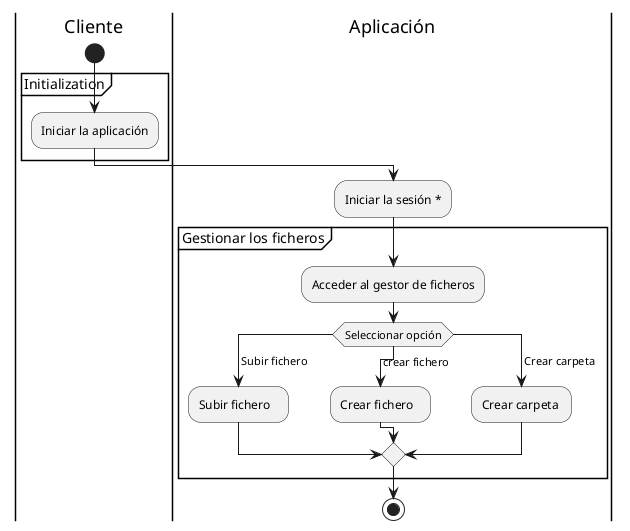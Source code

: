 @startuml
'https://plantuml.com/activity-diagram-beta
'!theme amiga from https://raw.githubusercontent.com/plantuml/plantuml/master/themes

'Iniciar Sesión
skinparam defaultFontName consolas
skinparam minClassWidth 100
skinparam conditionStyle inside

|Cliente|


|Cliente|

  start
  partition Initialization {
    :Iniciar la aplicación;
  }

  |Aplicación|

  :Iniciar la sesión *;

  partition "Gestionar los ficheros" {
    :Acceder al gestor de ficheros;

    switch (Seleccionar opción)

    case ( Subir fichero )
      :Subir fichero;
    case ( crear fichero )
      :Crear fichero;
    case ( Crear carpeta )
      :Crear carpeta;
    endswitch
  }
  stop



@enduml
